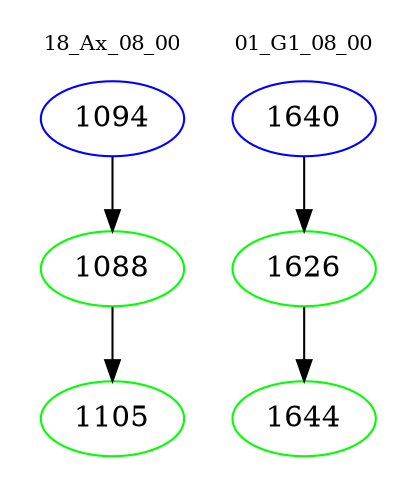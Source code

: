 digraph{
subgraph cluster_0 {
color = white
label = "18_Ax_08_00";
fontsize=10;
T0_1094 [label="1094", color="blue"]
T0_1094 -> T0_1088 [color="black"]
T0_1088 [label="1088", color="green"]
T0_1088 -> T0_1105 [color="black"]
T0_1105 [label="1105", color="green"]
}
subgraph cluster_1 {
color = white
label = "01_G1_08_00";
fontsize=10;
T1_1640 [label="1640", color="blue"]
T1_1640 -> T1_1626 [color="black"]
T1_1626 [label="1626", color="green"]
T1_1626 -> T1_1644 [color="black"]
T1_1644 [label="1644", color="green"]
}
}
